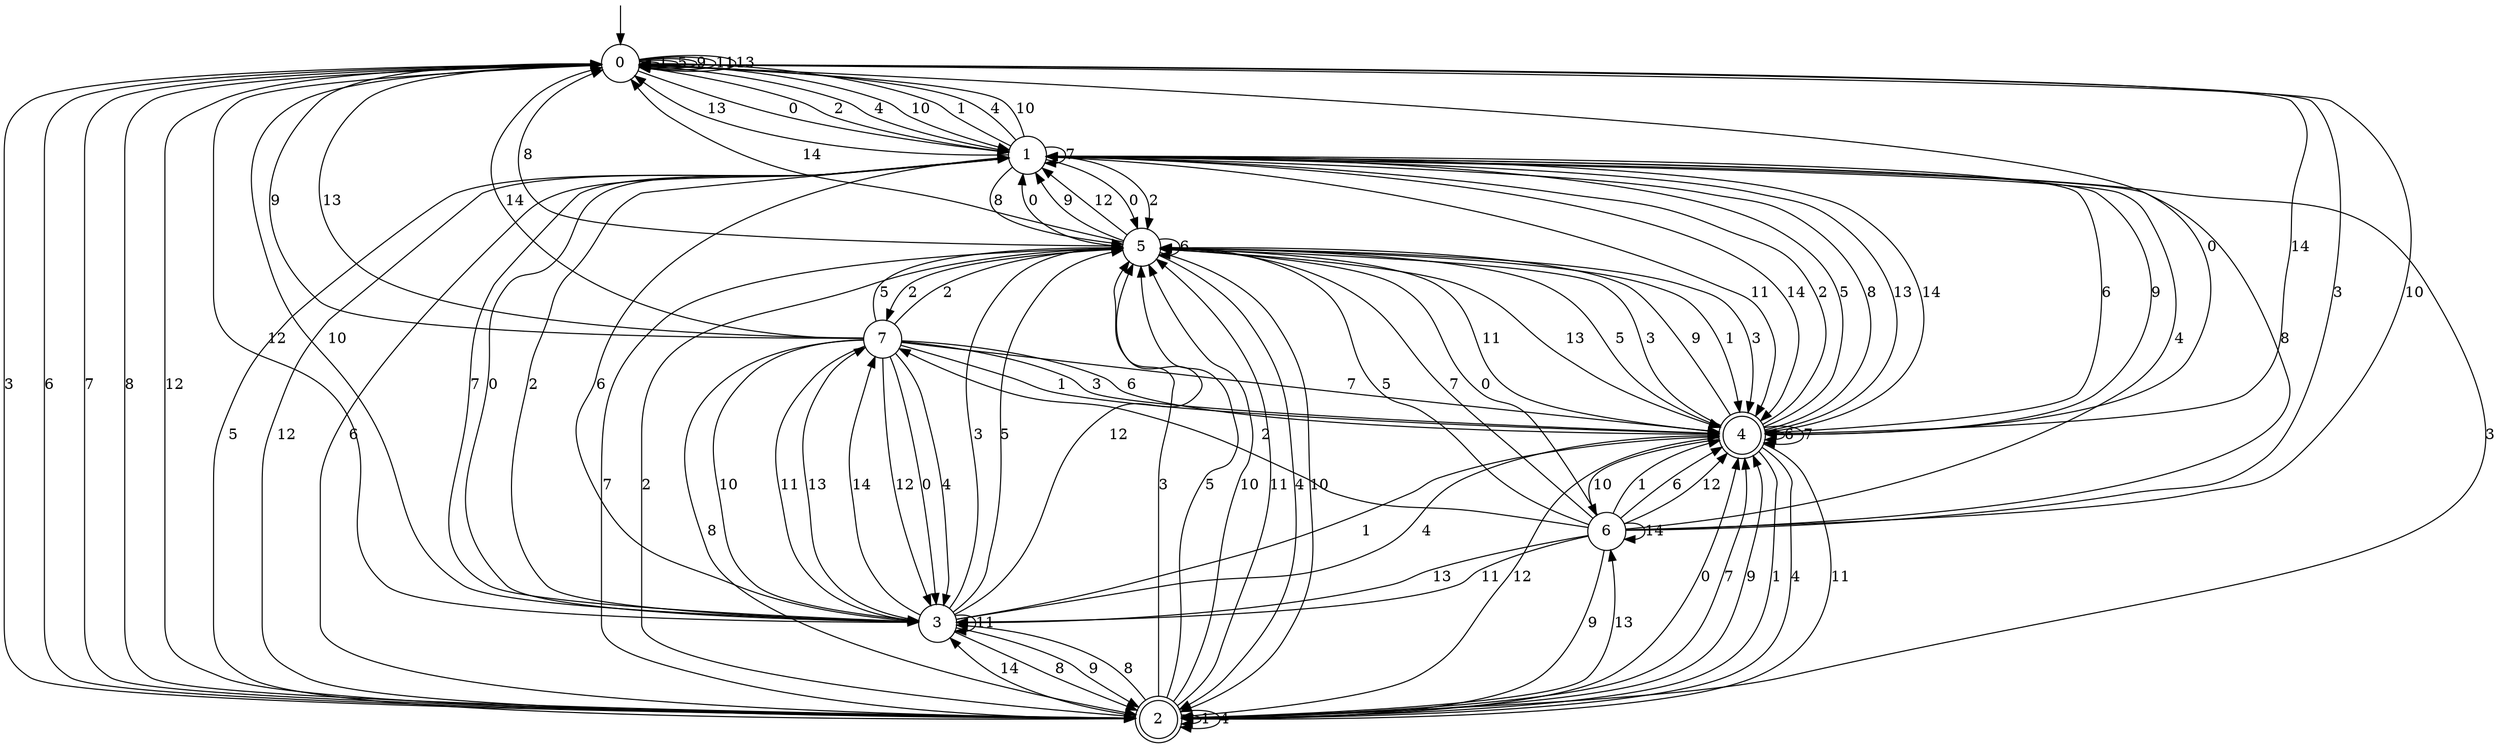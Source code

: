 digraph g {

	s0 [shape="circle" label="0"];
	s1 [shape="circle" label="1"];
	s2 [shape="doublecircle" label="2"];
	s3 [shape="circle" label="3"];
	s4 [shape="doublecircle" label="4"];
	s5 [shape="circle" label="5"];
	s6 [shape="circle" label="6"];
	s7 [shape="circle" label="7"];
	s0 -> s1 [label="0"];
	s0 -> s0 [label="1"];
	s0 -> s1 [label="2"];
	s0 -> s2 [label="3"];
	s0 -> s1 [label="4"];
	s0 -> s0 [label="5"];
	s0 -> s2 [label="6"];
	s0 -> s2 [label="7"];
	s0 -> s2 [label="8"];
	s0 -> s0 [label="9"];
	s0 -> s1 [label="10"];
	s0 -> s0 [label="11"];
	s0 -> s3 [label="12"];
	s0 -> s0 [label="13"];
	s0 -> s4 [label="14"];
	s1 -> s5 [label="0"];
	s1 -> s0 [label="1"];
	s1 -> s5 [label="2"];
	s1 -> s2 [label="3"];
	s1 -> s0 [label="4"];
	s1 -> s2 [label="5"];
	s1 -> s4 [label="6"];
	s1 -> s1 [label="7"];
	s1 -> s5 [label="8"];
	s1 -> s4 [label="9"];
	s1 -> s0 [label="10"];
	s1 -> s4 [label="11"];
	s1 -> s2 [label="12"];
	s1 -> s0 [label="13"];
	s1 -> s4 [label="14"];
	s2 -> s4 [label="0"];
	s2 -> s2 [label="1"];
	s2 -> s5 [label="2"];
	s2 -> s5 [label="3"];
	s2 -> s2 [label="4"];
	s2 -> s5 [label="5"];
	s2 -> s1 [label="6"];
	s2 -> s4 [label="7"];
	s2 -> s3 [label="8"];
	s2 -> s4 [label="9"];
	s2 -> s5 [label="10"];
	s2 -> s5 [label="11"];
	s2 -> s0 [label="12"];
	s2 -> s6 [label="13"];
	s2 -> s3 [label="14"];
	s3 -> s1 [label="0"];
	s3 -> s4 [label="1"];
	s3 -> s1 [label="2"];
	s3 -> s5 [label="3"];
	s3 -> s4 [label="4"];
	s3 -> s5 [label="5"];
	s3 -> s1 [label="6"];
	s3 -> s1 [label="7"];
	s3 -> s2 [label="8"];
	s3 -> s2 [label="9"];
	s3 -> s0 [label="10"];
	s3 -> s3 [label="11"];
	s3 -> s5 [label="12"];
	s3 -> s7 [label="13"];
	s3 -> s7 [label="14"];
	s4 -> s0 [label="0"];
	s4 -> s2 [label="1"];
	s4 -> s1 [label="2"];
	s4 -> s5 [label="3"];
	s4 -> s2 [label="4"];
	s4 -> s1 [label="5"];
	s4 -> s4 [label="6"];
	s4 -> s4 [label="7"];
	s4 -> s1 [label="8"];
	s4 -> s5 [label="9"];
	s4 -> s6 [label="10"];
	s4 -> s2 [label="11"];
	s4 -> s2 [label="12"];
	s4 -> s1 [label="13"];
	s4 -> s1 [label="14"];
	s5 -> s1 [label="0"];
	s5 -> s4 [label="1"];
	s5 -> s7 [label="2"];
	s5 -> s4 [label="3"];
	s5 -> s2 [label="4"];
	s5 -> s4 [label="5"];
	s5 -> s5 [label="6"];
	s5 -> s2 [label="7"];
	s5 -> s0 [label="8"];
	s5 -> s1 [label="9"];
	s5 -> s2 [label="10"];
	s5 -> s4 [label="11"];
	s5 -> s1 [label="12"];
	s5 -> s4 [label="13"];
	s5 -> s0 [label="14"];
	s6 -> s5 [label="0"];
	s6 -> s4 [label="1"];
	s6 -> s7 [label="2"];
	s6 -> s0 [label="3"];
	s6 -> s1 [label="4"];
	s6 -> s5 [label="5"];
	s6 -> s4 [label="6"];
	s6 -> s5 [label="7"];
	s6 -> s1 [label="8"];
	s6 -> s2 [label="9"];
	s6 -> s0 [label="10"];
	s6 -> s3 [label="11"];
	s6 -> s4 [label="12"];
	s6 -> s3 [label="13"];
	s6 -> s6 [label="14"];
	s7 -> s3 [label="0"];
	s7 -> s4 [label="1"];
	s7 -> s5 [label="2"];
	s7 -> s4 [label="3"];
	s7 -> s3 [label="4"];
	s7 -> s5 [label="5"];
	s7 -> s4 [label="6"];
	s7 -> s4 [label="7"];
	s7 -> s2 [label="8"];
	s7 -> s0 [label="9"];
	s7 -> s3 [label="10"];
	s7 -> s3 [label="11"];
	s7 -> s3 [label="12"];
	s7 -> s0 [label="13"];
	s7 -> s0 [label="14"];

__start0 [label="" shape="none" width="0" height="0"];
__start0 -> s0;

}
